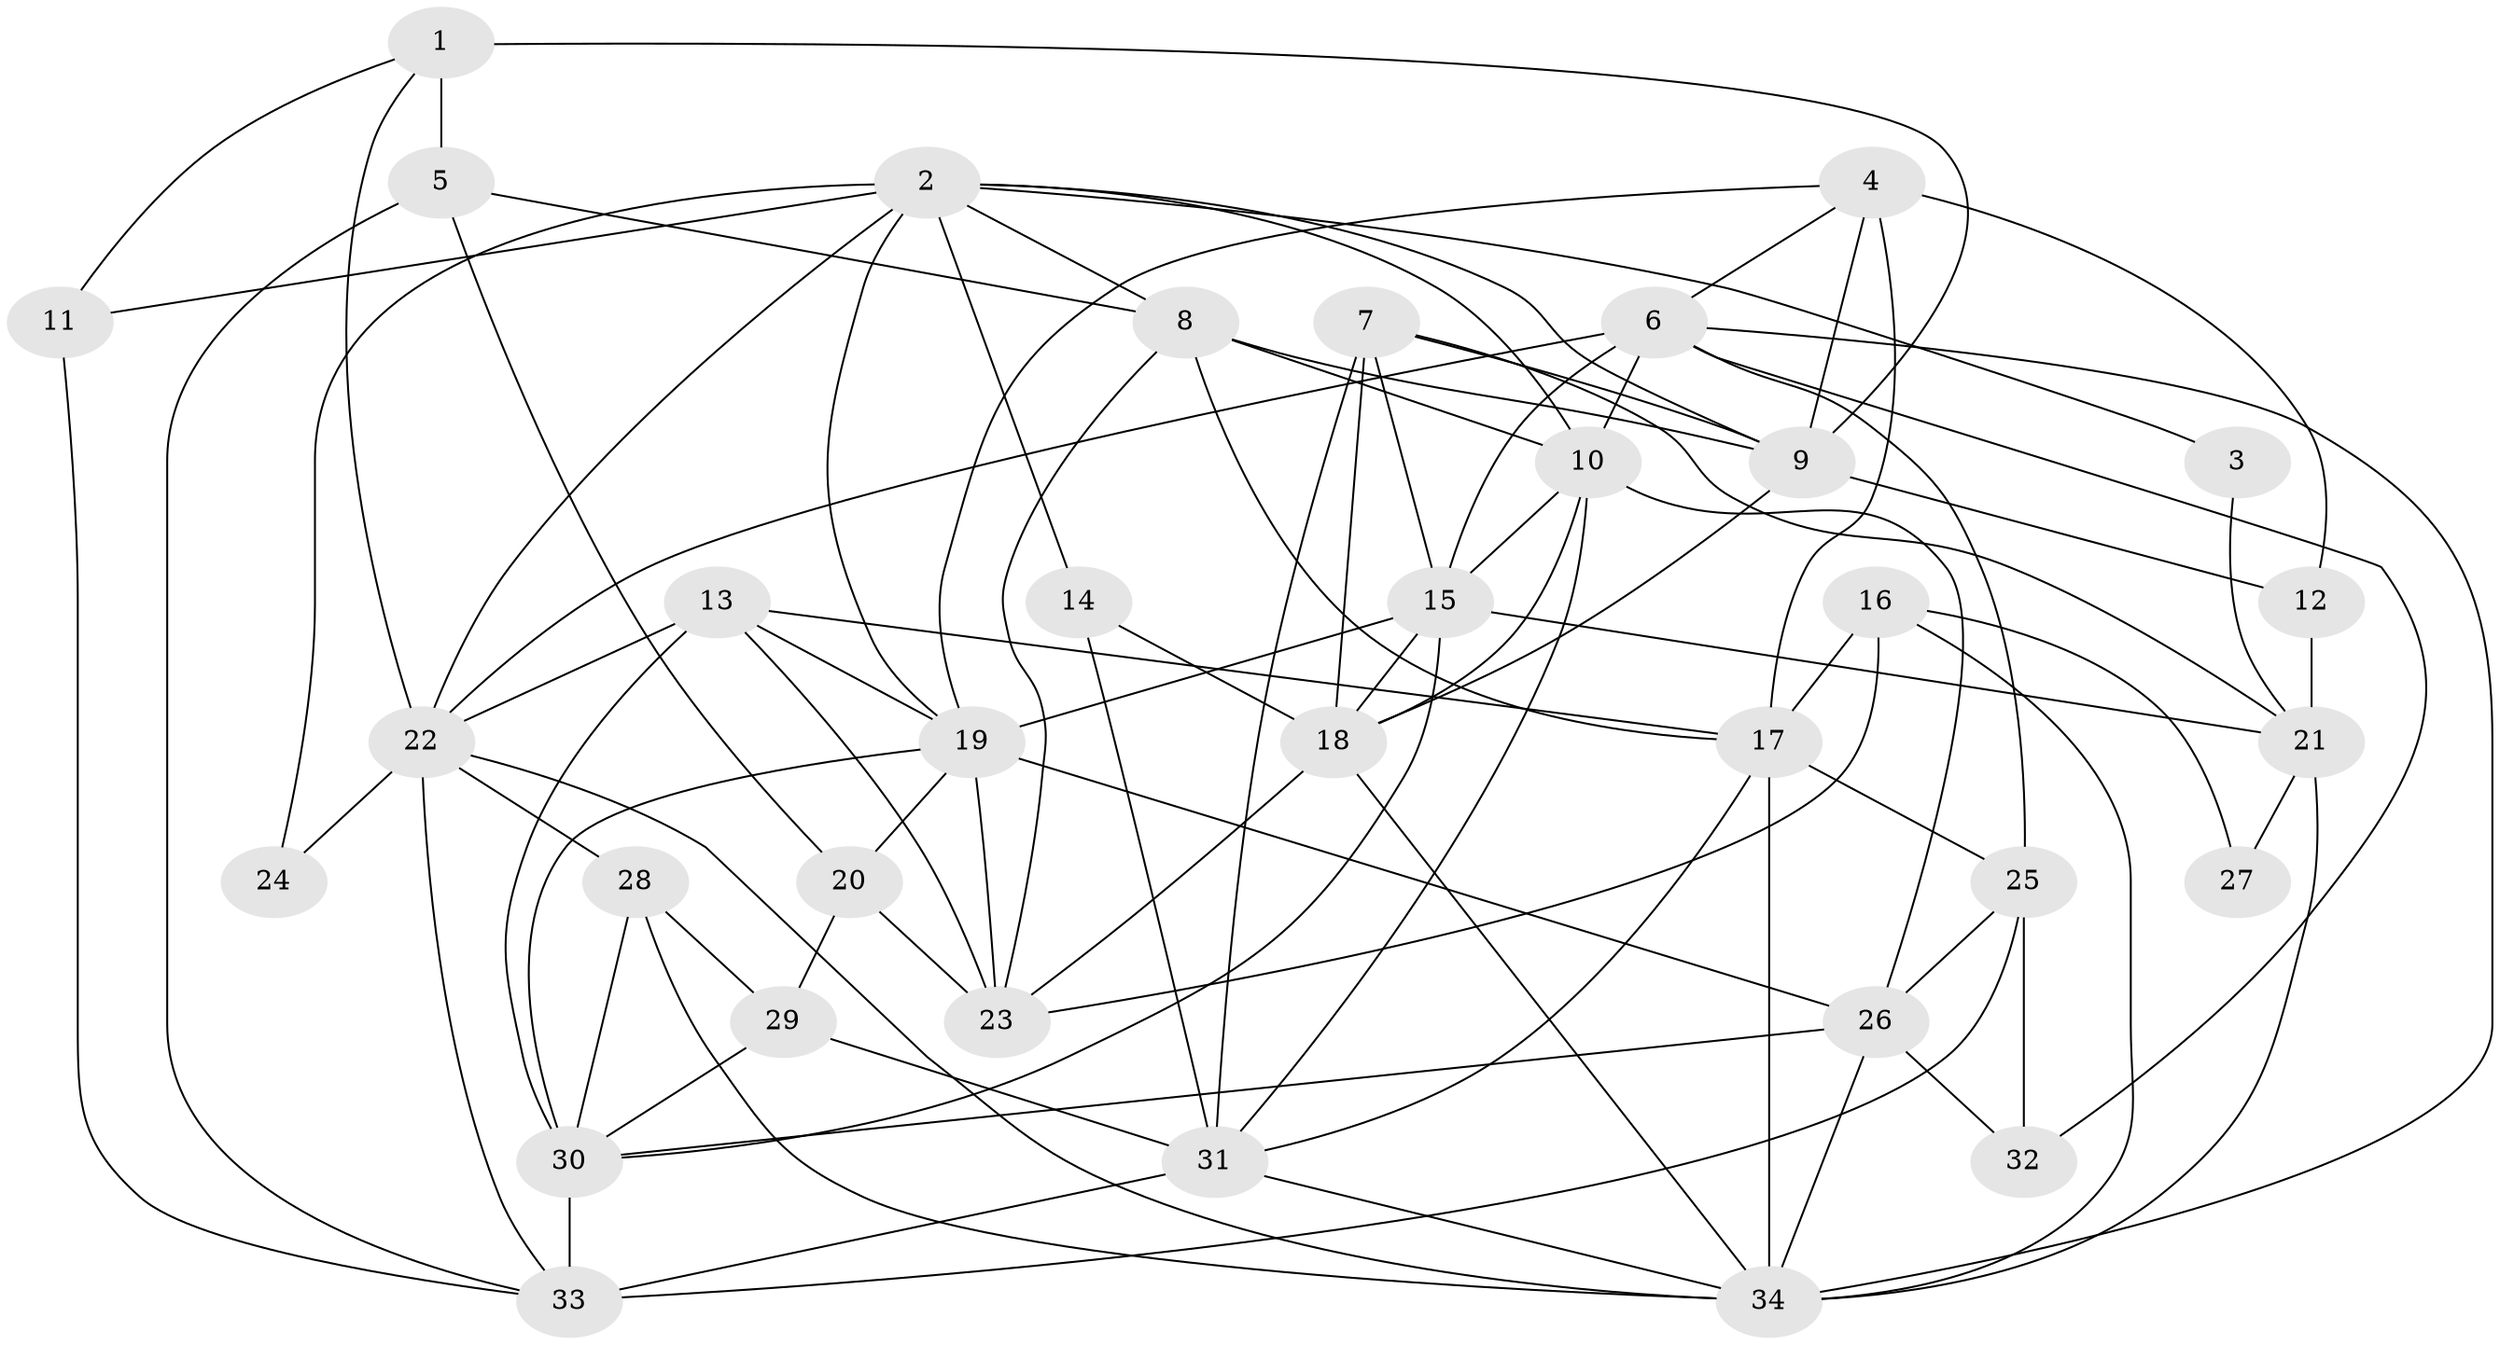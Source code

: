 // original degree distribution, {4: 0.23529411764705882, 3: 0.29411764705882354, 7: 0.03529411764705882, 6: 0.08235294117647059, 2: 0.1411764705882353, 5: 0.18823529411764706, 8: 0.011764705882352941, 10: 0.011764705882352941}
// Generated by graph-tools (version 1.1) at 2025/37/03/04/25 23:37:06]
// undirected, 34 vertices, 91 edges
graph export_dot {
  node [color=gray90,style=filled];
  1;
  2;
  3;
  4;
  5;
  6;
  7;
  8;
  9;
  10;
  11;
  12;
  13;
  14;
  15;
  16;
  17;
  18;
  19;
  20;
  21;
  22;
  23;
  24;
  25;
  26;
  27;
  28;
  29;
  30;
  31;
  32;
  33;
  34;
  1 -- 5 [weight=1.0];
  1 -- 9 [weight=2.0];
  1 -- 11 [weight=1.0];
  1 -- 22 [weight=1.0];
  2 -- 3 [weight=1.0];
  2 -- 8 [weight=1.0];
  2 -- 9 [weight=1.0];
  2 -- 10 [weight=1.0];
  2 -- 11 [weight=1.0];
  2 -- 14 [weight=1.0];
  2 -- 19 [weight=1.0];
  2 -- 22 [weight=1.0];
  2 -- 24 [weight=2.0];
  3 -- 21 [weight=1.0];
  4 -- 6 [weight=1.0];
  4 -- 9 [weight=1.0];
  4 -- 12 [weight=1.0];
  4 -- 17 [weight=2.0];
  4 -- 19 [weight=1.0];
  5 -- 8 [weight=1.0];
  5 -- 20 [weight=1.0];
  5 -- 33 [weight=2.0];
  6 -- 10 [weight=1.0];
  6 -- 15 [weight=2.0];
  6 -- 22 [weight=1.0];
  6 -- 25 [weight=1.0];
  6 -- 32 [weight=1.0];
  6 -- 34 [weight=1.0];
  7 -- 9 [weight=2.0];
  7 -- 15 [weight=1.0];
  7 -- 18 [weight=1.0];
  7 -- 21 [weight=2.0];
  7 -- 31 [weight=1.0];
  8 -- 9 [weight=1.0];
  8 -- 10 [weight=1.0];
  8 -- 17 [weight=1.0];
  8 -- 23 [weight=1.0];
  9 -- 12 [weight=1.0];
  9 -- 18 [weight=1.0];
  10 -- 15 [weight=1.0];
  10 -- 18 [weight=1.0];
  10 -- 26 [weight=1.0];
  10 -- 31 [weight=2.0];
  11 -- 33 [weight=1.0];
  12 -- 21 [weight=1.0];
  13 -- 17 [weight=1.0];
  13 -- 19 [weight=1.0];
  13 -- 22 [weight=1.0];
  13 -- 23 [weight=1.0];
  13 -- 30 [weight=1.0];
  14 -- 18 [weight=1.0];
  14 -- 31 [weight=1.0];
  15 -- 18 [weight=1.0];
  15 -- 19 [weight=1.0];
  15 -- 21 [weight=2.0];
  15 -- 30 [weight=1.0];
  16 -- 17 [weight=1.0];
  16 -- 23 [weight=1.0];
  16 -- 27 [weight=1.0];
  16 -- 34 [weight=2.0];
  17 -- 25 [weight=2.0];
  17 -- 31 [weight=1.0];
  17 -- 34 [weight=3.0];
  18 -- 23 [weight=2.0];
  18 -- 34 [weight=1.0];
  19 -- 20 [weight=1.0];
  19 -- 23 [weight=1.0];
  19 -- 26 [weight=1.0];
  19 -- 30 [weight=1.0];
  20 -- 23 [weight=1.0];
  20 -- 29 [weight=1.0];
  21 -- 27 [weight=3.0];
  21 -- 34 [weight=1.0];
  22 -- 24 [weight=1.0];
  22 -- 28 [weight=2.0];
  22 -- 33 [weight=1.0];
  22 -- 34 [weight=2.0];
  25 -- 26 [weight=1.0];
  25 -- 32 [weight=1.0];
  25 -- 33 [weight=2.0];
  26 -- 30 [weight=1.0];
  26 -- 32 [weight=1.0];
  26 -- 34 [weight=1.0];
  28 -- 29 [weight=1.0];
  28 -- 30 [weight=1.0];
  28 -- 34 [weight=3.0];
  29 -- 30 [weight=1.0];
  29 -- 31 [weight=1.0];
  30 -- 33 [weight=2.0];
  31 -- 33 [weight=3.0];
  31 -- 34 [weight=1.0];
}
